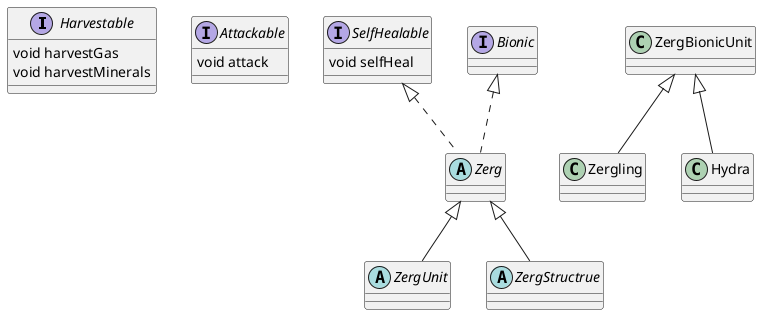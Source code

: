 @startuml



interface Harvestable {
    void harvestGas
    void harvestMinerals
}

interface Attackable {
    void attack
}

interface SelfHealable {
    void selfHeal
}


interface Bionic {

}

abstract class Zerg implements SelfHealable, Bionic

abstract class ZergUnit extends Zerg

abstract class ZergStructrue extends Zerg

class Zergling extends ZergBionicUnit

class Hydra extends ZergBionicUnit




@enduml